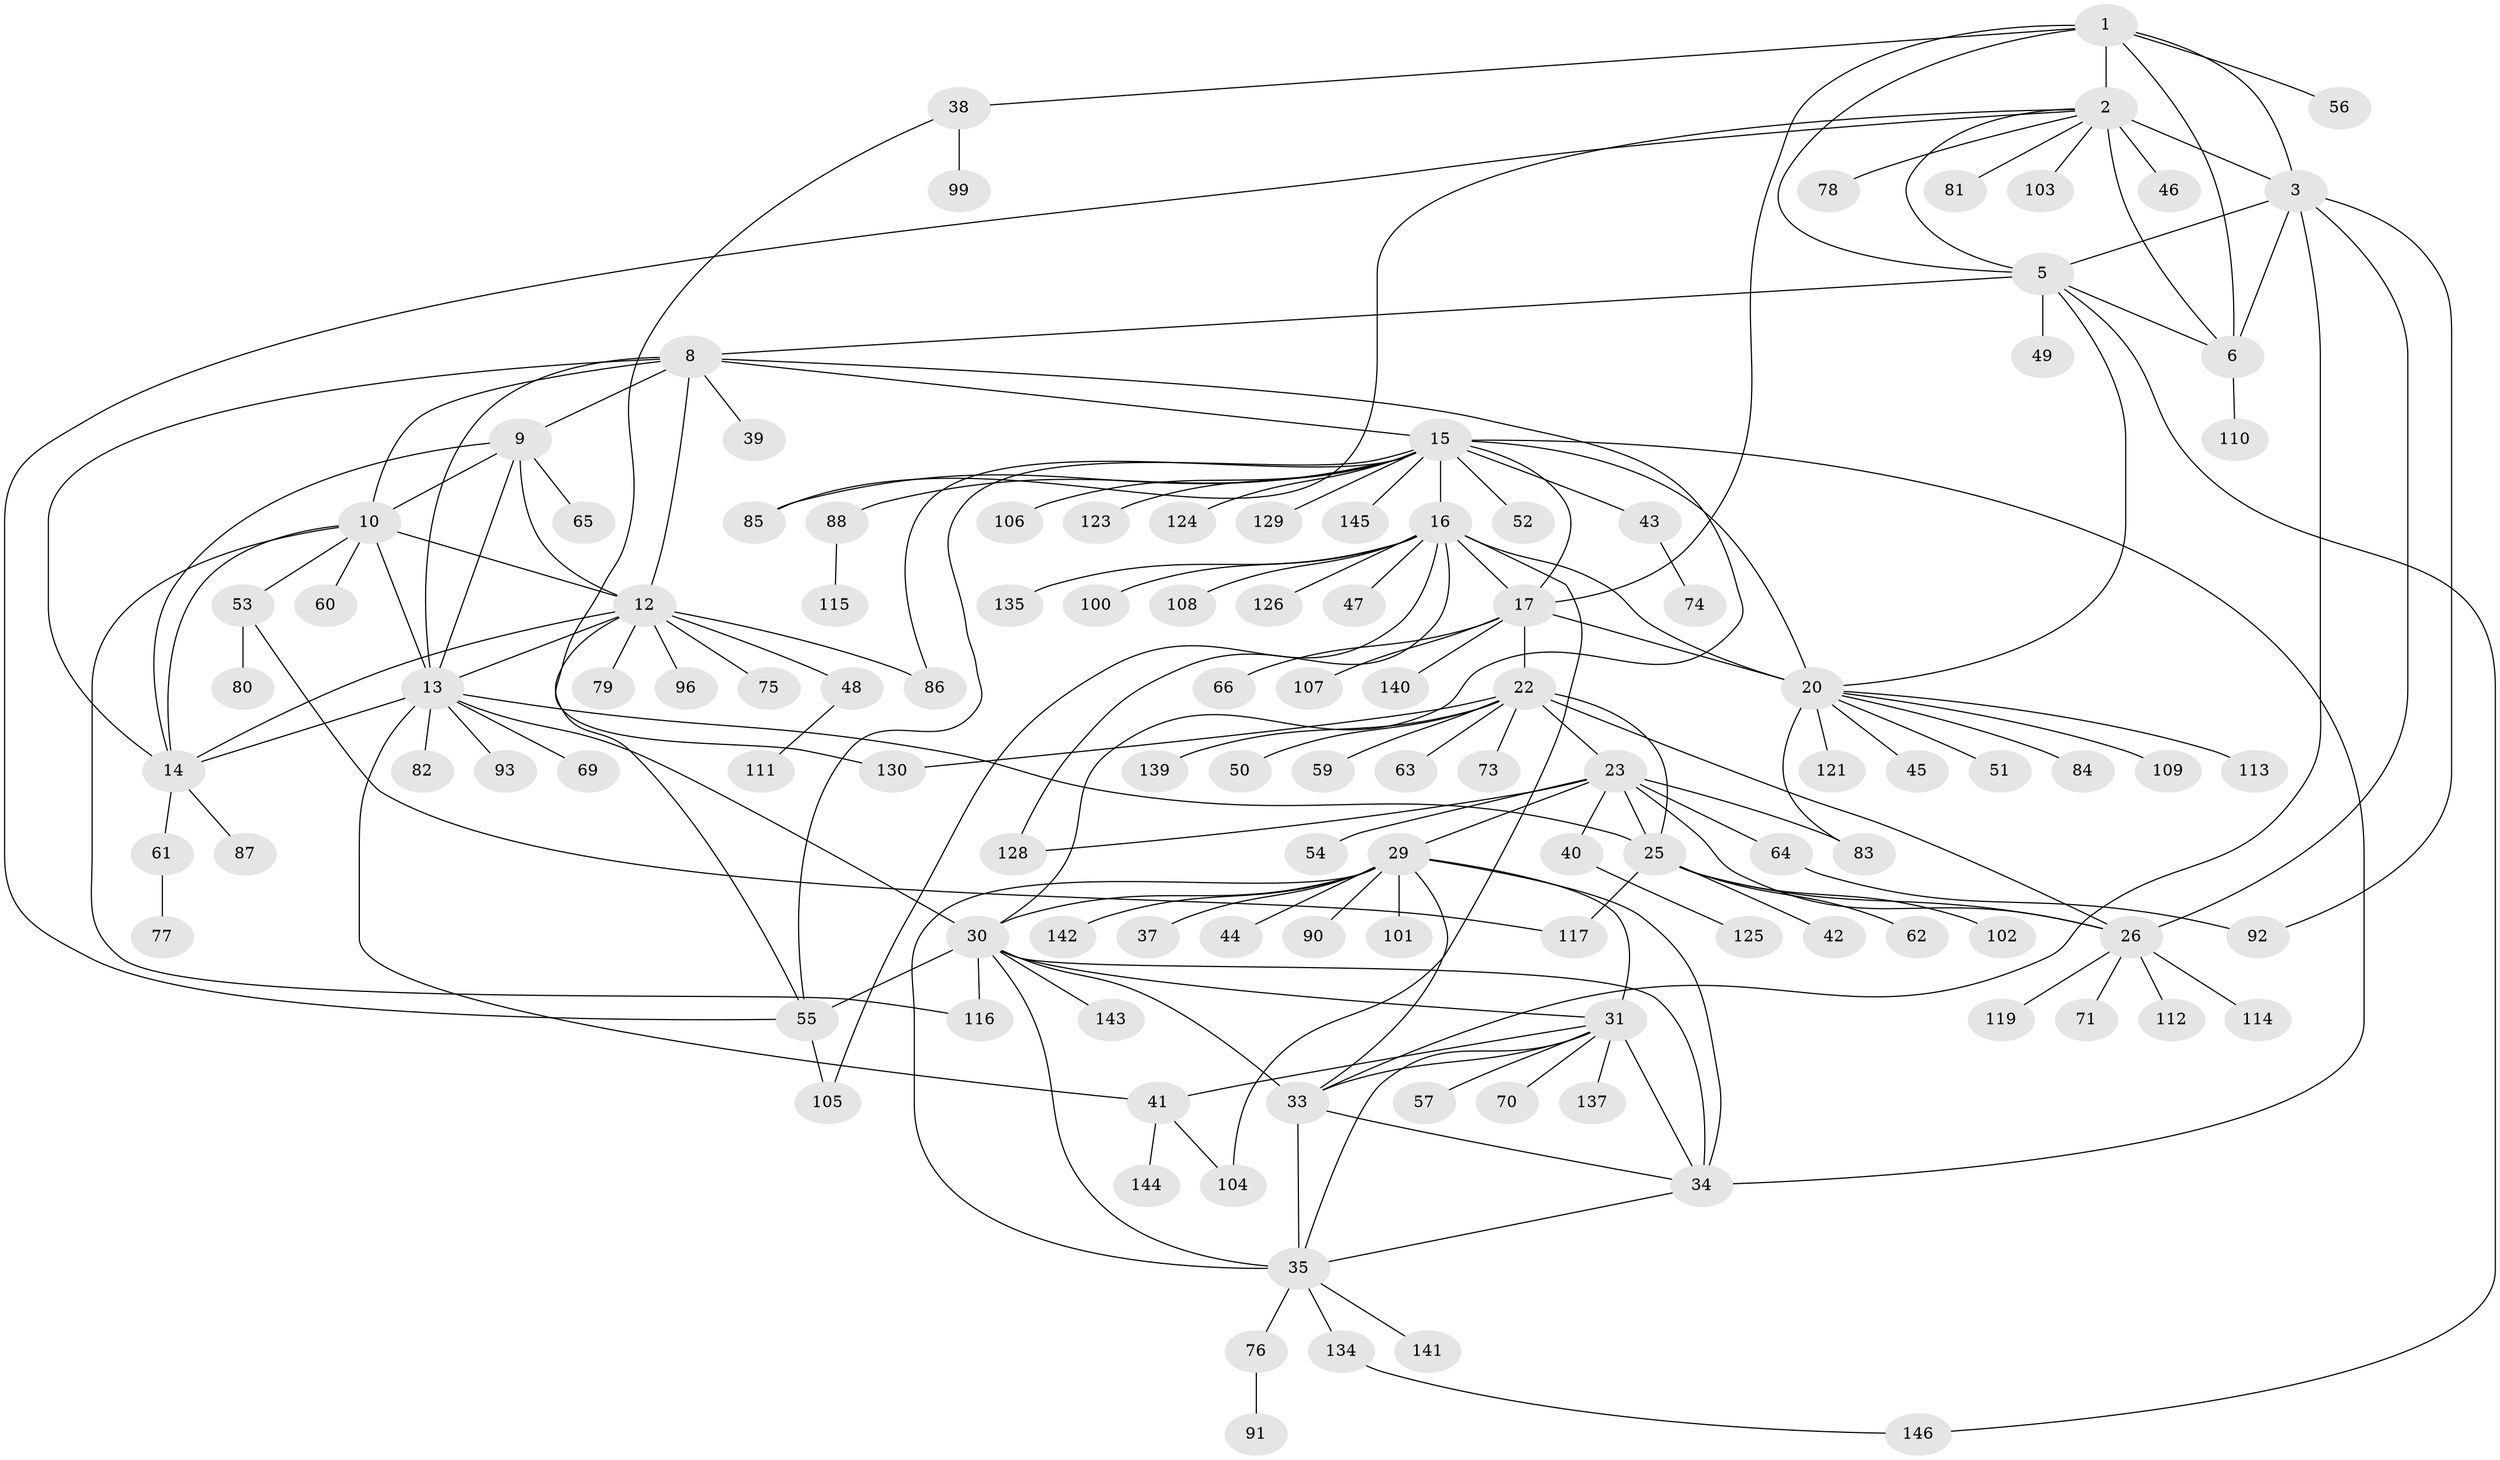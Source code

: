 // Generated by graph-tools (version 1.1) at 2025/52/02/27/25 19:52:20]
// undirected, 117 vertices, 171 edges
graph export_dot {
graph [start="1"]
  node [color=gray90,style=filled];
  1;
  2 [super="+4"];
  3 [super="+136"];
  5 [super="+127"];
  6 [super="+7"];
  8 [super="+11"];
  9 [super="+133"];
  10;
  12 [super="+89"];
  13 [super="+36"];
  14 [super="+118"];
  15 [super="+19"];
  16 [super="+21"];
  17 [super="+18"];
  20 [super="+95"];
  22 [super="+27"];
  23 [super="+24"];
  25 [super="+28"];
  26 [super="+122"];
  29 [super="+32"];
  30 [super="+132"];
  31 [super="+120"];
  33;
  34 [super="+98"];
  35 [super="+97"];
  37;
  38 [super="+67"];
  39;
  40;
  41 [super="+72"];
  42;
  43;
  44;
  45;
  46;
  47;
  48;
  49 [super="+68"];
  50;
  51;
  52;
  53 [super="+131"];
  54;
  55 [super="+58"];
  56;
  57;
  59;
  60;
  61;
  62;
  63;
  64;
  65;
  66;
  69;
  70;
  71;
  73;
  74;
  75;
  76;
  77;
  78;
  79;
  80;
  81;
  82;
  83;
  84;
  85;
  86;
  87;
  88;
  90;
  91;
  92 [super="+94"];
  93;
  96;
  99;
  100 [super="+138"];
  101;
  102;
  103;
  104;
  105;
  106;
  107;
  108;
  109;
  110;
  111;
  112;
  113;
  114;
  115;
  116;
  117;
  119;
  121;
  123;
  124;
  125;
  126;
  128;
  129;
  130;
  134;
  135;
  137;
  139;
  140;
  141;
  142;
  143;
  144;
  145;
  146;
  1 -- 2 [weight=2];
  1 -- 3;
  1 -- 5;
  1 -- 6 [weight=2];
  1 -- 17;
  1 -- 38;
  1 -- 56;
  2 -- 3 [weight=2];
  2 -- 5 [weight=2];
  2 -- 6 [weight=4];
  2 -- 55;
  2 -- 78;
  2 -- 85;
  2 -- 103;
  2 -- 46;
  2 -- 81;
  3 -- 5;
  3 -- 6 [weight=2];
  3 -- 26;
  3 -- 33;
  3 -- 92;
  5 -- 6 [weight=2];
  5 -- 49;
  5 -- 146;
  5 -- 20;
  5 -- 8;
  6 -- 110;
  8 -- 9 [weight=2];
  8 -- 10 [weight=2];
  8 -- 12 [weight=2];
  8 -- 13 [weight=2];
  8 -- 14 [weight=2];
  8 -- 15;
  8 -- 30;
  8 -- 39;
  9 -- 10;
  9 -- 12;
  9 -- 13;
  9 -- 14;
  9 -- 65;
  10 -- 12;
  10 -- 13;
  10 -- 14;
  10 -- 53;
  10 -- 60;
  10 -- 116;
  12 -- 13;
  12 -- 14;
  12 -- 48;
  12 -- 75;
  12 -- 79;
  12 -- 86;
  12 -- 96;
  12 -- 55;
  13 -- 14;
  13 -- 25;
  13 -- 30;
  13 -- 69;
  13 -- 82;
  13 -- 93;
  13 -- 41;
  14 -- 61;
  14 -- 87;
  15 -- 16 [weight=4];
  15 -- 17 [weight=4];
  15 -- 20 [weight=2];
  15 -- 52;
  15 -- 123;
  15 -- 124;
  15 -- 145;
  15 -- 129;
  15 -- 34;
  15 -- 106;
  15 -- 43;
  15 -- 85;
  15 -- 86;
  15 -- 88;
  15 -- 55;
  16 -- 17 [weight=4];
  16 -- 20 [weight=2];
  16 -- 108;
  16 -- 128;
  16 -- 100;
  16 -- 135;
  16 -- 104;
  16 -- 105;
  16 -- 47;
  16 -- 126;
  17 -- 20 [weight=2];
  17 -- 66;
  17 -- 107;
  17 -- 140;
  17 -- 22;
  20 -- 45;
  20 -- 51;
  20 -- 83;
  20 -- 84;
  20 -- 109;
  20 -- 113;
  20 -- 121;
  22 -- 23 [weight=4];
  22 -- 25 [weight=4];
  22 -- 26 [weight=2];
  22 -- 63;
  22 -- 130;
  22 -- 73;
  22 -- 139;
  22 -- 50;
  22 -- 59;
  23 -- 25 [weight=4];
  23 -- 26 [weight=2];
  23 -- 40;
  23 -- 64;
  23 -- 128;
  23 -- 83;
  23 -- 54;
  23 -- 29;
  25 -- 26 [weight=2];
  25 -- 42;
  25 -- 102;
  25 -- 117;
  25 -- 62;
  26 -- 71;
  26 -- 112;
  26 -- 114;
  26 -- 119;
  29 -- 30 [weight=2];
  29 -- 31 [weight=2];
  29 -- 33 [weight=2];
  29 -- 34 [weight=2];
  29 -- 35 [weight=2];
  29 -- 44;
  29 -- 90;
  29 -- 101;
  29 -- 142;
  29 -- 37;
  30 -- 31;
  30 -- 33;
  30 -- 34;
  30 -- 35;
  30 -- 55;
  30 -- 116;
  30 -- 143;
  31 -- 33;
  31 -- 34;
  31 -- 35;
  31 -- 41;
  31 -- 57;
  31 -- 70;
  31 -- 137;
  33 -- 34;
  33 -- 35;
  34 -- 35;
  35 -- 76;
  35 -- 134;
  35 -- 141;
  38 -- 99;
  38 -- 130;
  40 -- 125;
  41 -- 144;
  41 -- 104;
  43 -- 74;
  48 -- 111;
  53 -- 80;
  53 -- 117;
  55 -- 105;
  61 -- 77;
  64 -- 92;
  76 -- 91;
  88 -- 115;
  134 -- 146;
}
